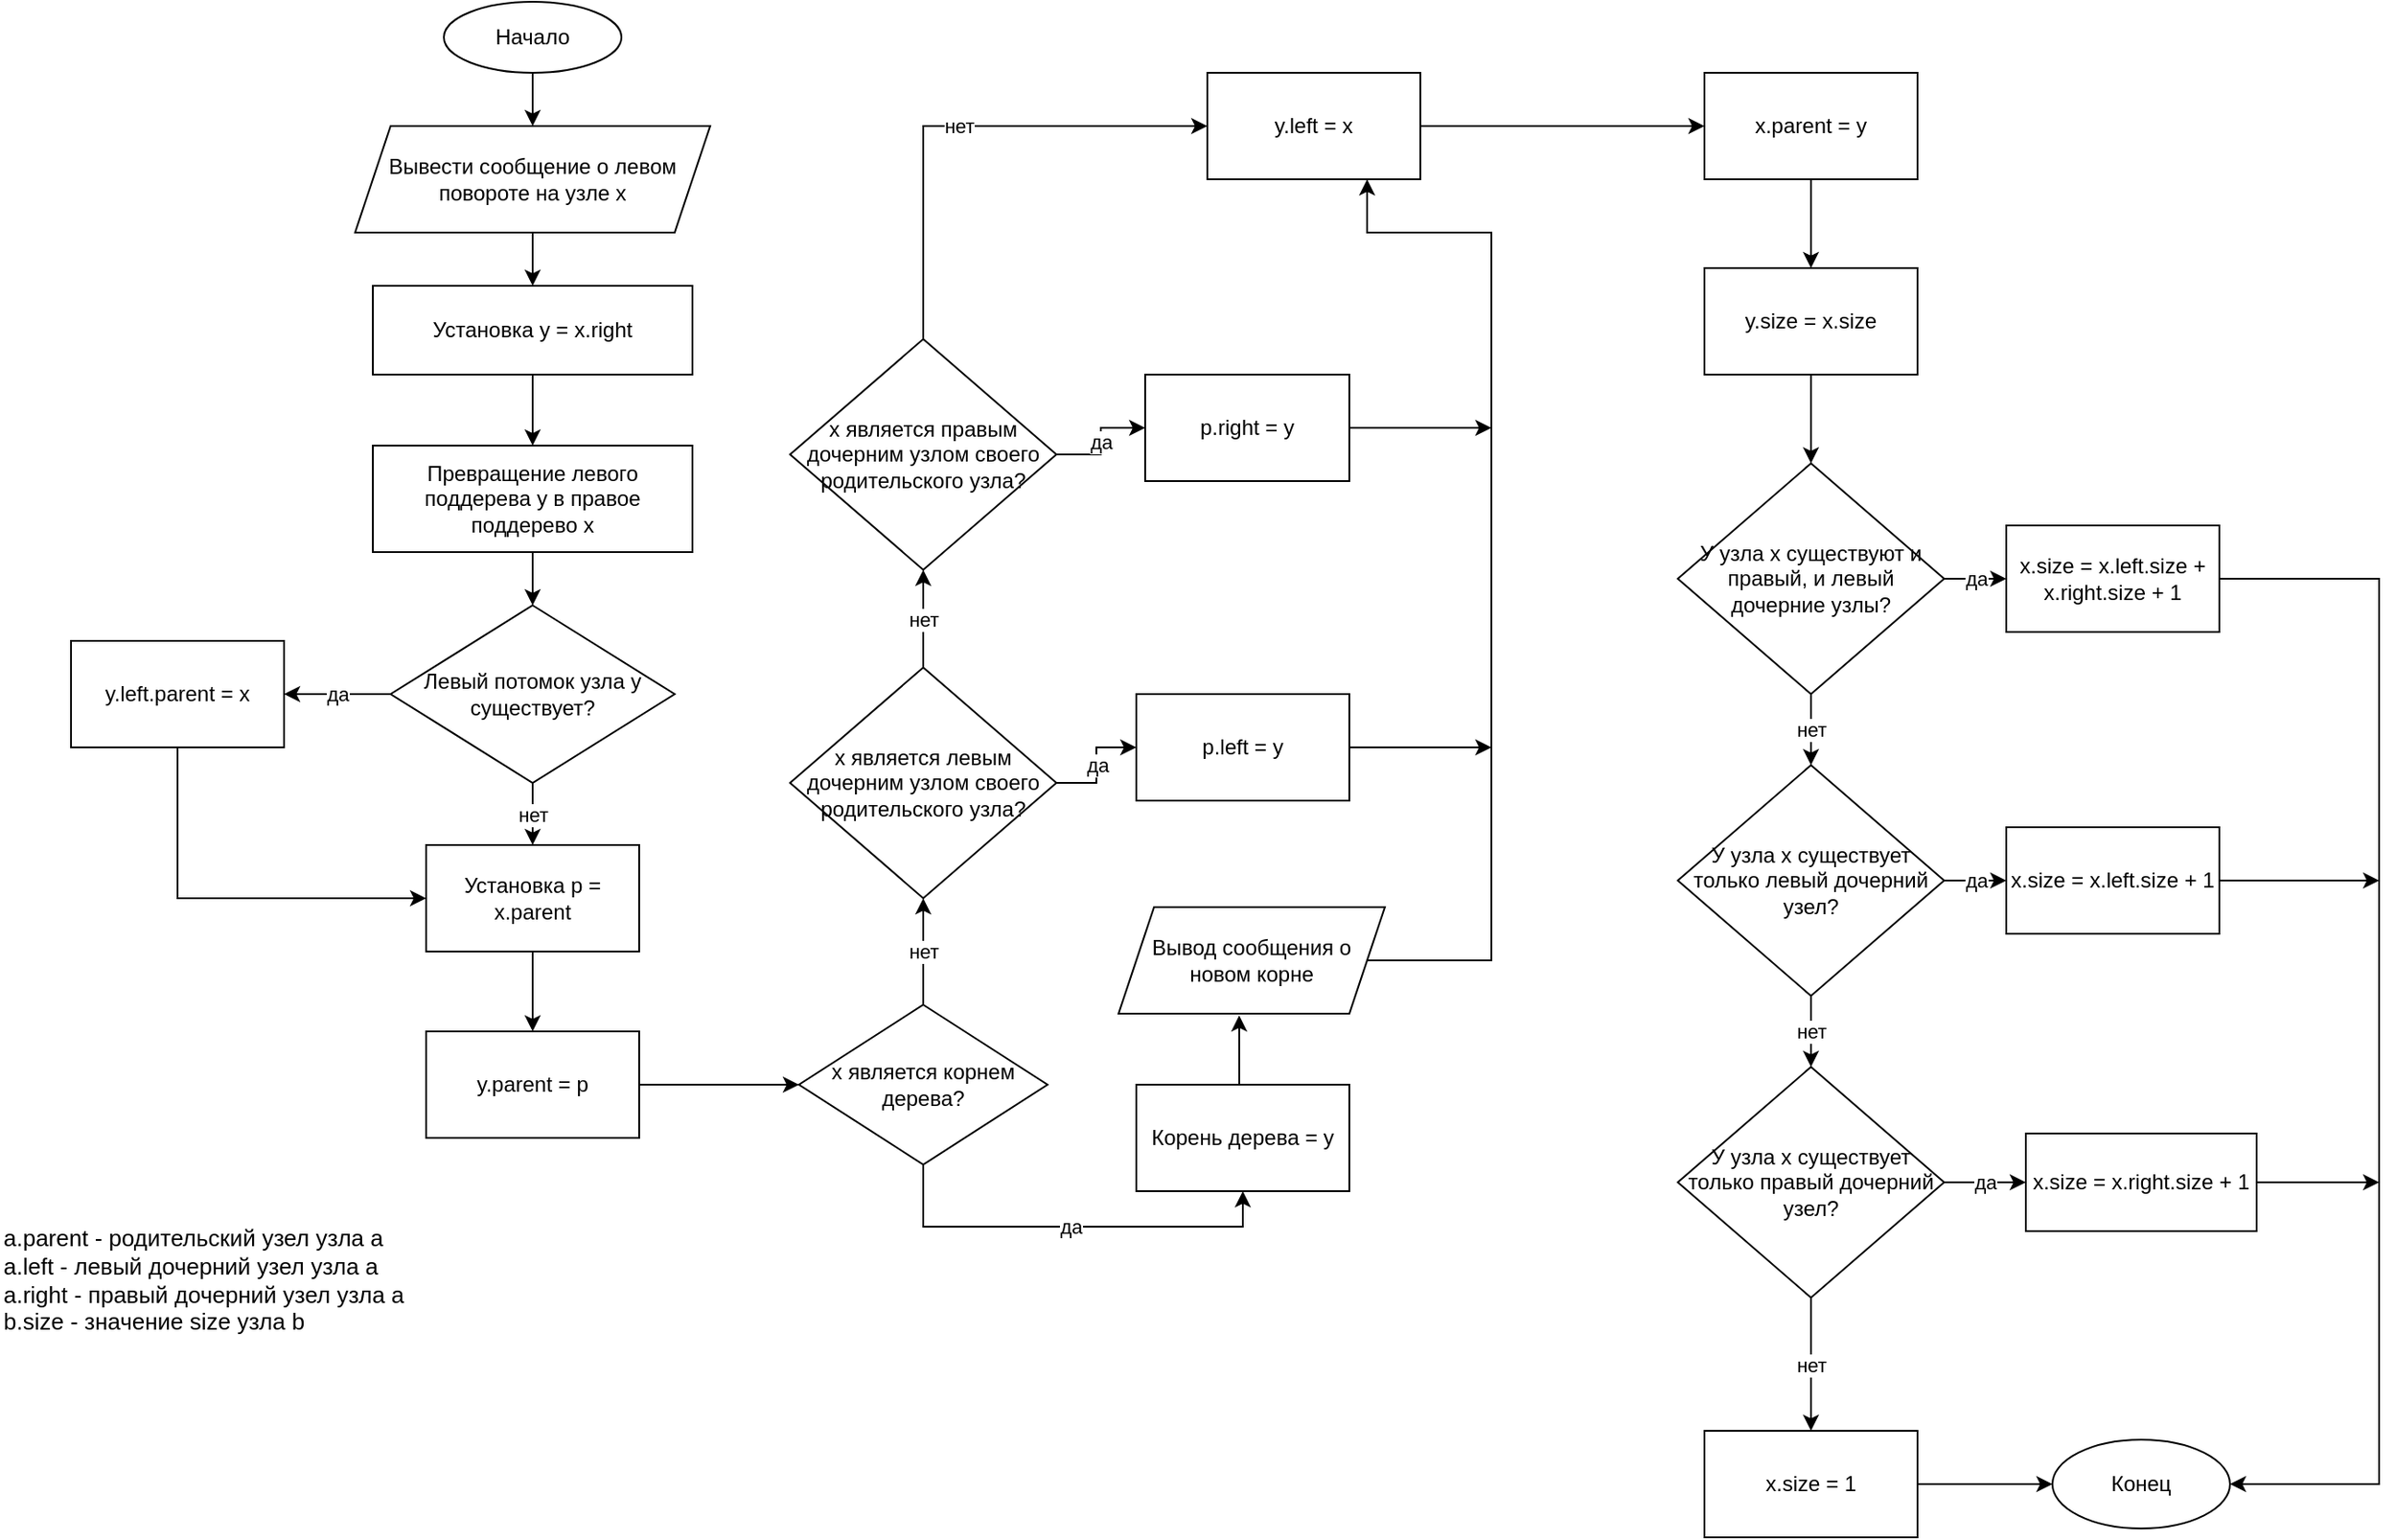 <mxfile version="13.10.5" type="device"><diagram id="SfqlUy2BZiCNfjTcg1zU" name="Page-1"><mxGraphModel dx="1673" dy="987" grid="1" gridSize="10" guides="1" tooltips="1" connect="1" arrows="1" fold="1" page="1" pageScale="1" pageWidth="827" pageHeight="1169" math="0" shadow="0"><root><mxCell id="0"/><mxCell id="1" parent="0"/><mxCell id="QpX9cVs2vWramSUdyOpo-29" style="edgeStyle=orthogonalEdgeStyle;rounded=0;orthogonalLoop=1;jettySize=auto;html=1;entryX=0.5;entryY=0;entryDx=0;entryDy=0;" edge="1" parent="1" source="BYFRgbu1Ru3N-8mqq4z_-1" target="BYFRgbu1Ru3N-8mqq4z_-2"><mxGeometry relative="1" as="geometry"/></mxCell><mxCell id="BYFRgbu1Ru3N-8mqq4z_-1" value="Начало" style="ellipse;whiteSpace=wrap;html=1;" parent="1" vertex="1"><mxGeometry x="350" y="80" width="100" height="40" as="geometry"/></mxCell><mxCell id="QpX9cVs2vWramSUdyOpo-30" style="edgeStyle=orthogonalEdgeStyle;rounded=0;orthogonalLoop=1;jettySize=auto;html=1;exitX=0.5;exitY=1;exitDx=0;exitDy=0;entryX=0.5;entryY=0;entryDx=0;entryDy=0;" edge="1" parent="1" source="BYFRgbu1Ru3N-8mqq4z_-2" target="BYFRgbu1Ru3N-8mqq4z_-3"><mxGeometry relative="1" as="geometry"/></mxCell><mxCell id="BYFRgbu1Ru3N-8mqq4z_-2" value="Вывести сообщение о левом повороте на узле x" style="shape=parallelogram;perimeter=parallelogramPerimeter;whiteSpace=wrap;html=1;fixedSize=1;" parent="1" vertex="1"><mxGeometry x="300" y="150" width="200" height="60" as="geometry"/></mxCell><mxCell id="QpX9cVs2vWramSUdyOpo-31" style="edgeStyle=orthogonalEdgeStyle;rounded=0;orthogonalLoop=1;jettySize=auto;html=1;entryX=0.5;entryY=0;entryDx=0;entryDy=0;" edge="1" parent="1" source="BYFRgbu1Ru3N-8mqq4z_-3" target="BYFRgbu1Ru3N-8mqq4z_-4"><mxGeometry relative="1" as="geometry"/></mxCell><mxCell id="BYFRgbu1Ru3N-8mqq4z_-3" value="Установка y = x.right" style="rounded=0;whiteSpace=wrap;html=1;" parent="1" vertex="1"><mxGeometry x="310" y="240" width="180" height="50" as="geometry"/></mxCell><mxCell id="QpX9cVs2vWramSUdyOpo-32" style="edgeStyle=orthogonalEdgeStyle;rounded=0;orthogonalLoop=1;jettySize=auto;html=1;exitX=0.5;exitY=1;exitDx=0;exitDy=0;entryX=0.5;entryY=0;entryDx=0;entryDy=0;" edge="1" parent="1" source="BYFRgbu1Ru3N-8mqq4z_-4" target="BYFRgbu1Ru3N-8mqq4z_-5"><mxGeometry relative="1" as="geometry"/></mxCell><mxCell id="BYFRgbu1Ru3N-8mqq4z_-4" value="Превращение левого поддерева y в правое поддерево x" style="rounded=0;whiteSpace=wrap;html=1;" parent="1" vertex="1"><mxGeometry x="310" y="330" width="180" height="60" as="geometry"/></mxCell><mxCell id="QpX9cVs2vWramSUdyOpo-4" value="нет" style="edgeStyle=orthogonalEdgeStyle;rounded=0;orthogonalLoop=1;jettySize=auto;html=1;exitX=0.5;exitY=1;exitDx=0;exitDy=0;entryX=0.5;entryY=0;entryDx=0;entryDy=0;" edge="1" parent="1" source="BYFRgbu1Ru3N-8mqq4z_-5" target="QpX9cVs2vWramSUdyOpo-2"><mxGeometry relative="1" as="geometry"/></mxCell><mxCell id="QpX9cVs2vWramSUdyOpo-7" value="да" style="edgeStyle=orthogonalEdgeStyle;rounded=0;orthogonalLoop=1;jettySize=auto;html=1;exitX=0;exitY=0.5;exitDx=0;exitDy=0;entryX=1;entryY=0.5;entryDx=0;entryDy=0;" edge="1" parent="1" source="BYFRgbu1Ru3N-8mqq4z_-5" target="BYFRgbu1Ru3N-8mqq4z_-6"><mxGeometry relative="1" as="geometry"/></mxCell><mxCell id="BYFRgbu1Ru3N-8mqq4z_-5" value="Левый потомок узла y существует?" style="rhombus;whiteSpace=wrap;html=1;" parent="1" vertex="1"><mxGeometry x="320" y="420" width="160" height="100" as="geometry"/></mxCell><mxCell id="QpX9cVs2vWramSUdyOpo-8" style="edgeStyle=orthogonalEdgeStyle;rounded=0;orthogonalLoop=1;jettySize=auto;html=1;entryX=0;entryY=0.5;entryDx=0;entryDy=0;" edge="1" parent="1" source="BYFRgbu1Ru3N-8mqq4z_-6" target="QpX9cVs2vWramSUdyOpo-2"><mxGeometry relative="1" as="geometry"><Array as="points"><mxPoint x="200" y="585"/></Array></mxGeometry></mxCell><mxCell id="BYFRgbu1Ru3N-8mqq4z_-6" value="y.left.parent = x" style="rounded=0;whiteSpace=wrap;html=1;" parent="1" vertex="1"><mxGeometry x="140" y="440" width="120" height="60" as="geometry"/></mxCell><mxCell id="QpX9cVs2vWramSUdyOpo-33" style="edgeStyle=orthogonalEdgeStyle;rounded=0;orthogonalLoop=1;jettySize=auto;html=1;exitX=0.5;exitY=1;exitDx=0;exitDy=0;entryX=0.5;entryY=0;entryDx=0;entryDy=0;" edge="1" parent="1" source="QpX9cVs2vWramSUdyOpo-2" target="QpX9cVs2vWramSUdyOpo-3"><mxGeometry relative="1" as="geometry"/></mxCell><mxCell id="QpX9cVs2vWramSUdyOpo-2" value="Установка p = x.parent" style="rounded=0;whiteSpace=wrap;html=1;" vertex="1" parent="1"><mxGeometry x="340" y="555" width="120" height="60" as="geometry"/></mxCell><mxCell id="QpX9cVs2vWramSUdyOpo-34" style="edgeStyle=orthogonalEdgeStyle;rounded=0;orthogonalLoop=1;jettySize=auto;html=1;entryX=0;entryY=0.5;entryDx=0;entryDy=0;" edge="1" parent="1" source="QpX9cVs2vWramSUdyOpo-3" target="QpX9cVs2vWramSUdyOpo-6"><mxGeometry relative="1" as="geometry"/></mxCell><mxCell id="QpX9cVs2vWramSUdyOpo-3" value="y.parent = p" style="rounded=0;whiteSpace=wrap;html=1;" vertex="1" parent="1"><mxGeometry x="340" y="660" width="120" height="60" as="geometry"/></mxCell><mxCell id="QpX9cVs2vWramSUdyOpo-11" value="нет" style="edgeStyle=orthogonalEdgeStyle;rounded=0;orthogonalLoop=1;jettySize=auto;html=1;exitX=0.5;exitY=0;exitDx=0;exitDy=0;entryX=0.5;entryY=1;entryDx=0;entryDy=0;" edge="1" parent="1" source="QpX9cVs2vWramSUdyOpo-6" target="QpX9cVs2vWramSUdyOpo-9"><mxGeometry relative="1" as="geometry"/></mxCell><mxCell id="QpX9cVs2vWramSUdyOpo-20" value="да" style="edgeStyle=orthogonalEdgeStyle;rounded=0;orthogonalLoop=1;jettySize=auto;html=1;exitX=0.5;exitY=1;exitDx=0;exitDy=0;entryX=0.5;entryY=1;entryDx=0;entryDy=0;" edge="1" parent="1" source="QpX9cVs2vWramSUdyOpo-6" target="QpX9cVs2vWramSUdyOpo-18"><mxGeometry relative="1" as="geometry"/></mxCell><mxCell id="QpX9cVs2vWramSUdyOpo-6" value="х является корнем дерева?" style="rhombus;whiteSpace=wrap;html=1;" vertex="1" parent="1"><mxGeometry x="550" y="645" width="140" height="90" as="geometry"/></mxCell><mxCell id="QpX9cVs2vWramSUdyOpo-12" value="нет" style="edgeStyle=orthogonalEdgeStyle;rounded=0;orthogonalLoop=1;jettySize=auto;html=1;exitX=0.5;exitY=0;exitDx=0;exitDy=0;entryX=0.5;entryY=1;entryDx=0;entryDy=0;" edge="1" parent="1" source="QpX9cVs2vWramSUdyOpo-9" target="QpX9cVs2vWramSUdyOpo-10"><mxGeometry relative="1" as="geometry"/></mxCell><mxCell id="QpX9cVs2vWramSUdyOpo-24" value="да" style="edgeStyle=orthogonalEdgeStyle;rounded=0;orthogonalLoop=1;jettySize=auto;html=1;entryX=0;entryY=0.5;entryDx=0;entryDy=0;" edge="1" parent="1" source="QpX9cVs2vWramSUdyOpo-9" target="QpX9cVs2vWramSUdyOpo-23"><mxGeometry relative="1" as="geometry"/></mxCell><mxCell id="QpX9cVs2vWramSUdyOpo-9" value="х является левым дочерним узлом своего родительского узла?" style="rhombus;whiteSpace=wrap;html=1;" vertex="1" parent="1"><mxGeometry x="545" y="455" width="150" height="130" as="geometry"/></mxCell><mxCell id="QpX9cVs2vWramSUdyOpo-16" value="нет" style="edgeStyle=orthogonalEdgeStyle;rounded=0;orthogonalLoop=1;jettySize=auto;html=1;exitX=0.5;exitY=0;exitDx=0;exitDy=0;entryX=0;entryY=0.5;entryDx=0;entryDy=0;" edge="1" parent="1" source="QpX9cVs2vWramSUdyOpo-10" target="QpX9cVs2vWramSUdyOpo-13"><mxGeometry relative="1" as="geometry"><Array as="points"><mxPoint x="620" y="150"/></Array></mxGeometry></mxCell><mxCell id="QpX9cVs2vWramSUdyOpo-28" value="да" style="edgeStyle=orthogonalEdgeStyle;rounded=0;orthogonalLoop=1;jettySize=auto;html=1;exitX=1;exitY=0.5;exitDx=0;exitDy=0;entryX=0;entryY=0.5;entryDx=0;entryDy=0;" edge="1" parent="1" source="QpX9cVs2vWramSUdyOpo-10" target="QpX9cVs2vWramSUdyOpo-26"><mxGeometry relative="1" as="geometry"/></mxCell><mxCell id="QpX9cVs2vWramSUdyOpo-10" value="х является правым дочерним узлом своего родительского узла?" style="rhombus;whiteSpace=wrap;html=1;" vertex="1" parent="1"><mxGeometry x="545" y="270" width="150" height="130" as="geometry"/></mxCell><mxCell id="QpX9cVs2vWramSUdyOpo-15" style="edgeStyle=orthogonalEdgeStyle;rounded=0;orthogonalLoop=1;jettySize=auto;html=1;entryX=0;entryY=0.5;entryDx=0;entryDy=0;" edge="1" parent="1" source="QpX9cVs2vWramSUdyOpo-13" target="QpX9cVs2vWramSUdyOpo-14"><mxGeometry relative="1" as="geometry"/></mxCell><mxCell id="QpX9cVs2vWramSUdyOpo-13" value="y.left = х" style="rounded=0;whiteSpace=wrap;html=1;" vertex="1" parent="1"><mxGeometry x="780" y="120" width="120" height="60" as="geometry"/></mxCell><mxCell id="QpX9cVs2vWramSUdyOpo-42" style="edgeStyle=orthogonalEdgeStyle;rounded=0;orthogonalLoop=1;jettySize=auto;html=1;exitX=0.5;exitY=1;exitDx=0;exitDy=0;entryX=0.5;entryY=0;entryDx=0;entryDy=0;" edge="1" parent="1" source="QpX9cVs2vWramSUdyOpo-14" target="QpX9cVs2vWramSUdyOpo-41"><mxGeometry relative="1" as="geometry"/></mxCell><mxCell id="QpX9cVs2vWramSUdyOpo-14" value="x.parent = y" style="rounded=0;whiteSpace=wrap;html=1;" vertex="1" parent="1"><mxGeometry x="1060" y="120" width="120" height="60" as="geometry"/></mxCell><mxCell id="QpX9cVs2vWramSUdyOpo-21" style="edgeStyle=orthogonalEdgeStyle;rounded=0;orthogonalLoop=1;jettySize=auto;html=1;exitX=0.5;exitY=0;exitDx=0;exitDy=0;entryX=0.453;entryY=1.017;entryDx=0;entryDy=0;entryPerimeter=0;" edge="1" parent="1" source="QpX9cVs2vWramSUdyOpo-18" target="QpX9cVs2vWramSUdyOpo-19"><mxGeometry relative="1" as="geometry"/></mxCell><mxCell id="QpX9cVs2vWramSUdyOpo-18" value="Корень дерева = y" style="rounded=0;whiteSpace=wrap;html=1;" vertex="1" parent="1"><mxGeometry x="740" y="690" width="120" height="60" as="geometry"/></mxCell><mxCell id="QpX9cVs2vWramSUdyOpo-22" style="edgeStyle=orthogonalEdgeStyle;rounded=0;orthogonalLoop=1;jettySize=auto;html=1;exitX=1;exitY=0.5;exitDx=0;exitDy=0;entryX=0.75;entryY=1;entryDx=0;entryDy=0;" edge="1" parent="1" source="QpX9cVs2vWramSUdyOpo-19" target="QpX9cVs2vWramSUdyOpo-13"><mxGeometry relative="1" as="geometry"><Array as="points"><mxPoint x="940" y="620"/><mxPoint x="940" y="210"/><mxPoint x="870" y="210"/></Array></mxGeometry></mxCell><mxCell id="QpX9cVs2vWramSUdyOpo-19" value="Вывод сообщения о новом корне" style="shape=parallelogram;perimeter=parallelogramPerimeter;whiteSpace=wrap;html=1;fixedSize=1;" vertex="1" parent="1"><mxGeometry x="730" y="590" width="150" height="60" as="geometry"/></mxCell><mxCell id="QpX9cVs2vWramSUdyOpo-25" style="edgeStyle=orthogonalEdgeStyle;rounded=0;orthogonalLoop=1;jettySize=auto;html=1;exitX=1;exitY=0.5;exitDx=0;exitDy=0;" edge="1" parent="1" source="QpX9cVs2vWramSUdyOpo-23"><mxGeometry relative="1" as="geometry"><mxPoint x="940" y="500" as="targetPoint"/></mxGeometry></mxCell><mxCell id="QpX9cVs2vWramSUdyOpo-23" value="p.left = y" style="rounded=0;whiteSpace=wrap;html=1;" vertex="1" parent="1"><mxGeometry x="740" y="470" width="120" height="60" as="geometry"/></mxCell><mxCell id="QpX9cVs2vWramSUdyOpo-27" style="edgeStyle=orthogonalEdgeStyle;rounded=0;orthogonalLoop=1;jettySize=auto;html=1;" edge="1" parent="1" source="QpX9cVs2vWramSUdyOpo-26"><mxGeometry relative="1" as="geometry"><mxPoint x="940" y="320" as="targetPoint"/></mxGeometry></mxCell><mxCell id="QpX9cVs2vWramSUdyOpo-26" value="p.right = y" style="rounded=0;whiteSpace=wrap;html=1;" vertex="1" parent="1"><mxGeometry x="745" y="290" width="115" height="60" as="geometry"/></mxCell><mxCell id="QpX9cVs2vWramSUdyOpo-39" value="нет" style="edgeStyle=orthogonalEdgeStyle;rounded=0;orthogonalLoop=1;jettySize=auto;html=1;exitX=0.5;exitY=1;exitDx=0;exitDy=0;entryX=0.5;entryY=0;entryDx=0;entryDy=0;" edge="1" parent="1" source="QpX9cVs2vWramSUdyOpo-35" target="QpX9cVs2vWramSUdyOpo-36"><mxGeometry relative="1" as="geometry"/></mxCell><mxCell id="QpX9cVs2vWramSUdyOpo-45" value="да" style="edgeStyle=orthogonalEdgeStyle;rounded=0;orthogonalLoop=1;jettySize=auto;html=1;exitX=1;exitY=0.5;exitDx=0;exitDy=0;entryX=0;entryY=0.5;entryDx=0;entryDy=0;" edge="1" parent="1" source="QpX9cVs2vWramSUdyOpo-35" target="QpX9cVs2vWramSUdyOpo-44"><mxGeometry relative="1" as="geometry"/></mxCell><mxCell id="QpX9cVs2vWramSUdyOpo-35" value="У узла х существуют и правый, и левый дочерние узлы?" style="rhombus;whiteSpace=wrap;html=1;" vertex="1" parent="1"><mxGeometry x="1045" y="340" width="150" height="130" as="geometry"/></mxCell><mxCell id="QpX9cVs2vWramSUdyOpo-40" value="нет" style="edgeStyle=orthogonalEdgeStyle;rounded=0;orthogonalLoop=1;jettySize=auto;html=1;exitX=0.5;exitY=1;exitDx=0;exitDy=0;entryX=0.5;entryY=0;entryDx=0;entryDy=0;" edge="1" parent="1" source="QpX9cVs2vWramSUdyOpo-36" target="QpX9cVs2vWramSUdyOpo-37"><mxGeometry relative="1" as="geometry"/></mxCell><mxCell id="QpX9cVs2vWramSUdyOpo-49" value="да" style="edgeStyle=orthogonalEdgeStyle;rounded=0;orthogonalLoop=1;jettySize=auto;html=1;exitX=1;exitY=0.5;exitDx=0;exitDy=0;entryX=0;entryY=0.5;entryDx=0;entryDy=0;" edge="1" parent="1" source="QpX9cVs2vWramSUdyOpo-36" target="QpX9cVs2vWramSUdyOpo-48"><mxGeometry relative="1" as="geometry"/></mxCell><mxCell id="QpX9cVs2vWramSUdyOpo-36" value="У узла х существует только левый дочерний узел?" style="rhombus;whiteSpace=wrap;html=1;" vertex="1" parent="1"><mxGeometry x="1045" y="510" width="150" height="130" as="geometry"/></mxCell><mxCell id="QpX9cVs2vWramSUdyOpo-51" value="да" style="edgeStyle=orthogonalEdgeStyle;rounded=0;orthogonalLoop=1;jettySize=auto;html=1;exitX=1;exitY=0.5;exitDx=0;exitDy=0;entryX=0;entryY=0.5;entryDx=0;entryDy=0;" edge="1" parent="1" source="QpX9cVs2vWramSUdyOpo-37" target="QpX9cVs2vWramSUdyOpo-50"><mxGeometry relative="1" as="geometry"/></mxCell><mxCell id="QpX9cVs2vWramSUdyOpo-57" value="нет" style="edgeStyle=orthogonalEdgeStyle;rounded=0;orthogonalLoop=1;jettySize=auto;html=1;exitX=0.5;exitY=1;exitDx=0;exitDy=0;entryX=0.5;entryY=0;entryDx=0;entryDy=0;" edge="1" parent="1" source="QpX9cVs2vWramSUdyOpo-37" target="QpX9cVs2vWramSUdyOpo-56"><mxGeometry relative="1" as="geometry"/></mxCell><mxCell id="QpX9cVs2vWramSUdyOpo-37" value="У узла х существует только правый дочерний узел?" style="rhombus;whiteSpace=wrap;html=1;" vertex="1" parent="1"><mxGeometry x="1045" y="680" width="150" height="130" as="geometry"/></mxCell><mxCell id="QpX9cVs2vWramSUdyOpo-43" style="edgeStyle=orthogonalEdgeStyle;rounded=0;orthogonalLoop=1;jettySize=auto;html=1;exitX=0.5;exitY=1;exitDx=0;exitDy=0;entryX=0.5;entryY=0;entryDx=0;entryDy=0;" edge="1" parent="1" source="QpX9cVs2vWramSUdyOpo-41" target="QpX9cVs2vWramSUdyOpo-35"><mxGeometry relative="1" as="geometry"/></mxCell><mxCell id="QpX9cVs2vWramSUdyOpo-41" value="y.size = x.size" style="rounded=0;whiteSpace=wrap;html=1;" vertex="1" parent="1"><mxGeometry x="1060" y="230" width="120" height="60" as="geometry"/></mxCell><mxCell id="QpX9cVs2vWramSUdyOpo-47" style="edgeStyle=orthogonalEdgeStyle;rounded=0;orthogonalLoop=1;jettySize=auto;html=1;exitX=1;exitY=0.5;exitDx=0;exitDy=0;entryX=1;entryY=0.5;entryDx=0;entryDy=0;" edge="1" parent="1" source="QpX9cVs2vWramSUdyOpo-44" target="QpX9cVs2vWramSUdyOpo-46"><mxGeometry relative="1" as="geometry"><Array as="points"><mxPoint x="1440" y="405"/><mxPoint x="1440" y="915"/></Array></mxGeometry></mxCell><mxCell id="QpX9cVs2vWramSUdyOpo-44" value="x.size = x.left.size + x.right.size + 1" style="rounded=0;whiteSpace=wrap;html=1;" vertex="1" parent="1"><mxGeometry x="1230" y="375" width="120" height="60" as="geometry"/></mxCell><mxCell id="QpX9cVs2vWramSUdyOpo-46" value="Конец" style="ellipse;whiteSpace=wrap;html=1;" vertex="1" parent="1"><mxGeometry x="1256" y="890" width="100" height="50" as="geometry"/></mxCell><mxCell id="QpX9cVs2vWramSUdyOpo-52" style="edgeStyle=orthogonalEdgeStyle;rounded=0;orthogonalLoop=1;jettySize=auto;html=1;exitX=1;exitY=0.5;exitDx=0;exitDy=0;" edge="1" parent="1" source="QpX9cVs2vWramSUdyOpo-48"><mxGeometry relative="1" as="geometry"><mxPoint x="1440" y="575" as="targetPoint"/></mxGeometry></mxCell><mxCell id="QpX9cVs2vWramSUdyOpo-48" value="x.size = x.left.size + 1" style="rounded=0;whiteSpace=wrap;html=1;" vertex="1" parent="1"><mxGeometry x="1230" y="545" width="120" height="60" as="geometry"/></mxCell><mxCell id="QpX9cVs2vWramSUdyOpo-53" style="edgeStyle=orthogonalEdgeStyle;rounded=0;orthogonalLoop=1;jettySize=auto;html=1;" edge="1" parent="1" source="QpX9cVs2vWramSUdyOpo-50"><mxGeometry relative="1" as="geometry"><mxPoint x="1440" y="745" as="targetPoint"/></mxGeometry></mxCell><mxCell id="QpX9cVs2vWramSUdyOpo-50" value="x.size = x.right.size + 1" style="rounded=0;whiteSpace=wrap;html=1;" vertex="1" parent="1"><mxGeometry x="1241" y="717.5" width="130" height="55" as="geometry"/></mxCell><mxCell id="QpX9cVs2vWramSUdyOpo-58" style="edgeStyle=orthogonalEdgeStyle;rounded=0;orthogonalLoop=1;jettySize=auto;html=1;exitX=1;exitY=0.5;exitDx=0;exitDy=0;entryX=0;entryY=0.5;entryDx=0;entryDy=0;" edge="1" parent="1" source="QpX9cVs2vWramSUdyOpo-56" target="QpX9cVs2vWramSUdyOpo-46"><mxGeometry relative="1" as="geometry"/></mxCell><mxCell id="QpX9cVs2vWramSUdyOpo-56" value="x.size = 1" style="rounded=0;whiteSpace=wrap;html=1;" vertex="1" parent="1"><mxGeometry x="1060" y="885" width="120" height="60" as="geometry"/></mxCell><mxCell id="QpX9cVs2vWramSUdyOpo-59" value="a.parent - родительский узел узла a&lt;br style=&quot;font-size: 13px;&quot;&gt;a.left - левый дочерний узел узла а&lt;br style=&quot;font-size: 13px;&quot;&gt;a.right - правый дочерний узел узла а&lt;br style=&quot;font-size: 13px;&quot;&gt;b.size - значение size узла b" style="text;html=1;strokeColor=none;fillColor=none;align=left;verticalAlign=middle;whiteSpace=wrap;rounded=0;fontSize=13;" vertex="1" parent="1"><mxGeometry x="100" y="720" width="280" height="160" as="geometry"/></mxCell></root></mxGraphModel></diagram></mxfile>